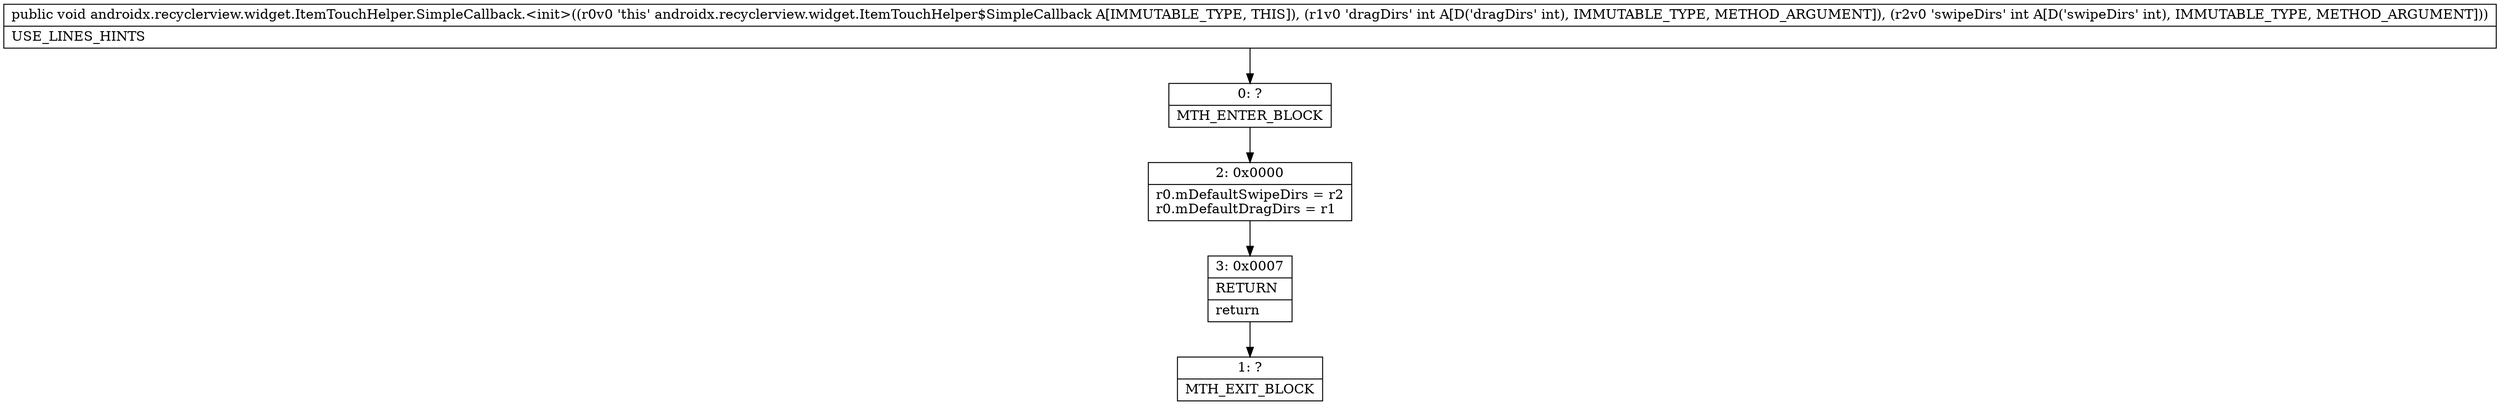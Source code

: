 digraph "CFG forandroidx.recyclerview.widget.ItemTouchHelper.SimpleCallback.\<init\>(II)V" {
Node_0 [shape=record,label="{0\:\ ?|MTH_ENTER_BLOCK\l}"];
Node_2 [shape=record,label="{2\:\ 0x0000|r0.mDefaultSwipeDirs = r2\lr0.mDefaultDragDirs = r1\l}"];
Node_3 [shape=record,label="{3\:\ 0x0007|RETURN\l|return\l}"];
Node_1 [shape=record,label="{1\:\ ?|MTH_EXIT_BLOCK\l}"];
MethodNode[shape=record,label="{public void androidx.recyclerview.widget.ItemTouchHelper.SimpleCallback.\<init\>((r0v0 'this' androidx.recyclerview.widget.ItemTouchHelper$SimpleCallback A[IMMUTABLE_TYPE, THIS]), (r1v0 'dragDirs' int A[D('dragDirs' int), IMMUTABLE_TYPE, METHOD_ARGUMENT]), (r2v0 'swipeDirs' int A[D('swipeDirs' int), IMMUTABLE_TYPE, METHOD_ARGUMENT]))  | USE_LINES_HINTS\l}"];
MethodNode -> Node_0;Node_0 -> Node_2;
Node_2 -> Node_3;
Node_3 -> Node_1;
}

